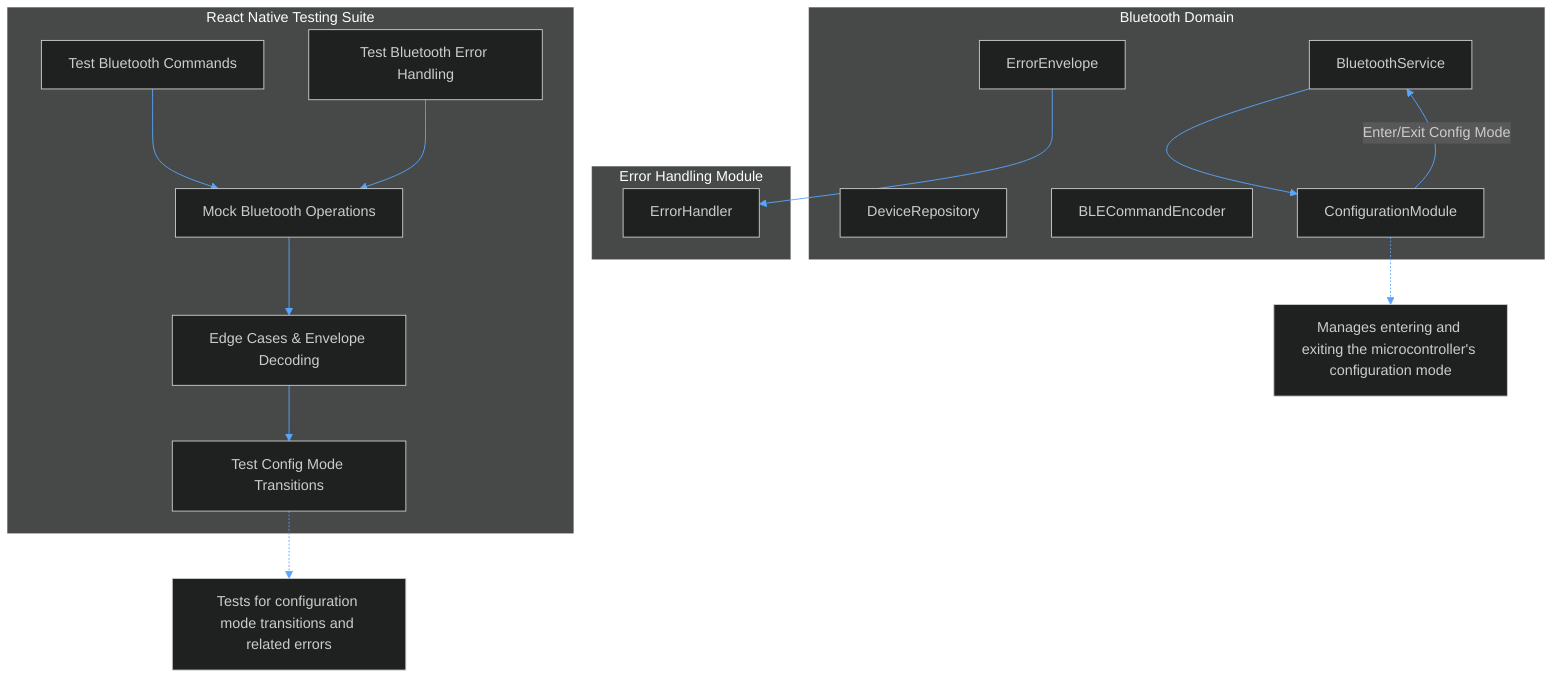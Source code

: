 %%{init: {
  "theme": "dark",
  "themeVariables": {
    "primaryColor": "#0d1117",
    "primaryTextColor": "#e6edf3",
    "primaryBorderColor": "#30363d",
    "lineColor": "#58a6ff",
    "secondaryColor": "#161b22",
    "actorBorder": "#58a6ff",
    "actorBkg": "#1f6feb",
    "actorTextColor": "#ffffff",
    "signalColor": "#58a6ff",
    "loopTextColor": "#e6edf3",
    "altBackground": "#161b22",
    "altTextColor": "#e6edf3",
    "sequenceNumberColor": "#7ee787"
  }
}}%%

graph TD
    subgraph Bluetooth Domain
        A[BluetoothService]
        B[DeviceRepository]
        C[BLECommandEncoder]
        D[ErrorEnvelope]
        F[ConfigurationModule]
    end
    
    A --> F
    F -->|Enter/Exit Config Mode| A
    
    subgraph Error Handling Module
        E[ErrorHandler]
    end
    
    D --> E
    
    subgraph React Native Testing Suite
        T1[Test Bluetooth Commands]
        T2[Test Bluetooth Error Handling]
        T3[Mock Bluetooth Operations]
        T4[Edge Cases & Envelope Decoding]
        T5[Test Config Mode Transitions]
    end
    
    T1 --> T3
    T2 --> T3
    T3 --> T4
    T4 --> T5
    
    N1["Manages entering and exiting the microcontroller's configuration mode"]
    N2["Tests for configuration mode transitions and related errors"]
    
    F -.-> N1
    T5 -.-> N2